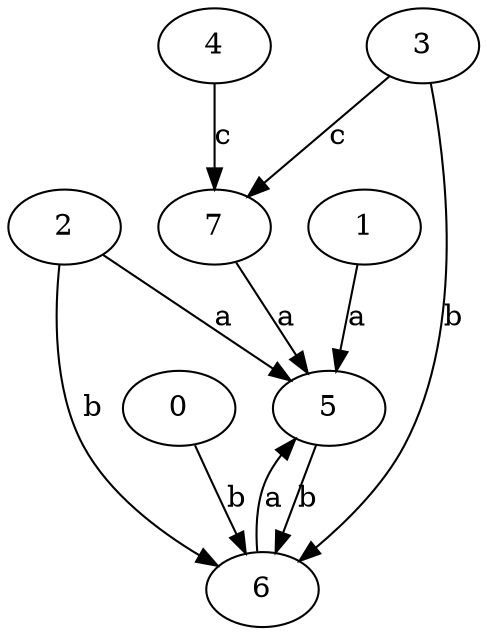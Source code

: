 strict digraph  {
4;
5;
0;
6;
7;
1;
2;
3;
4 -> 7  [label=c];
5 -> 6  [label=b];
0 -> 6  [label=b];
6 -> 5  [label=a];
7 -> 5  [label=a];
1 -> 5  [label=a];
2 -> 5  [label=a];
2 -> 6  [label=b];
3 -> 6  [label=b];
3 -> 7  [label=c];
}
